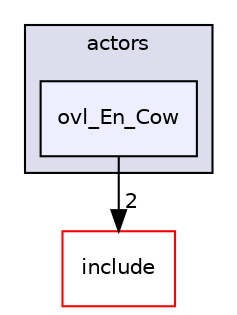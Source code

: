 digraph "src/overlays/actors/ovl_En_Cow" {
  compound=true
  node [ fontsize="10", fontname="Helvetica"];
  edge [ labelfontsize="10", labelfontname="Helvetica"];
  subgraph clusterdir_e93473484be31ce7bcb356bd643a22f8 {
    graph [ bgcolor="#ddddee", pencolor="black", label="actors" fontname="Helvetica", fontsize="10", URL="dir_e93473484be31ce7bcb356bd643a22f8.html"]
  dir_8fa6b814d7850c025f30f37c54af9294 [shape=box, label="ovl_En_Cow", style="filled", fillcolor="#eeeeff", pencolor="black", URL="dir_8fa6b814d7850c025f30f37c54af9294.html"];
  }
  dir_d44c64559bbebec7f509842c48db8b23 [shape=box label="include" fillcolor="white" style="filled" color="red" URL="dir_d44c64559bbebec7f509842c48db8b23.html"];
  dir_8fa6b814d7850c025f30f37c54af9294->dir_d44c64559bbebec7f509842c48db8b23 [headlabel="2", labeldistance=1.5 headhref="dir_000205_000000.html"];
}
